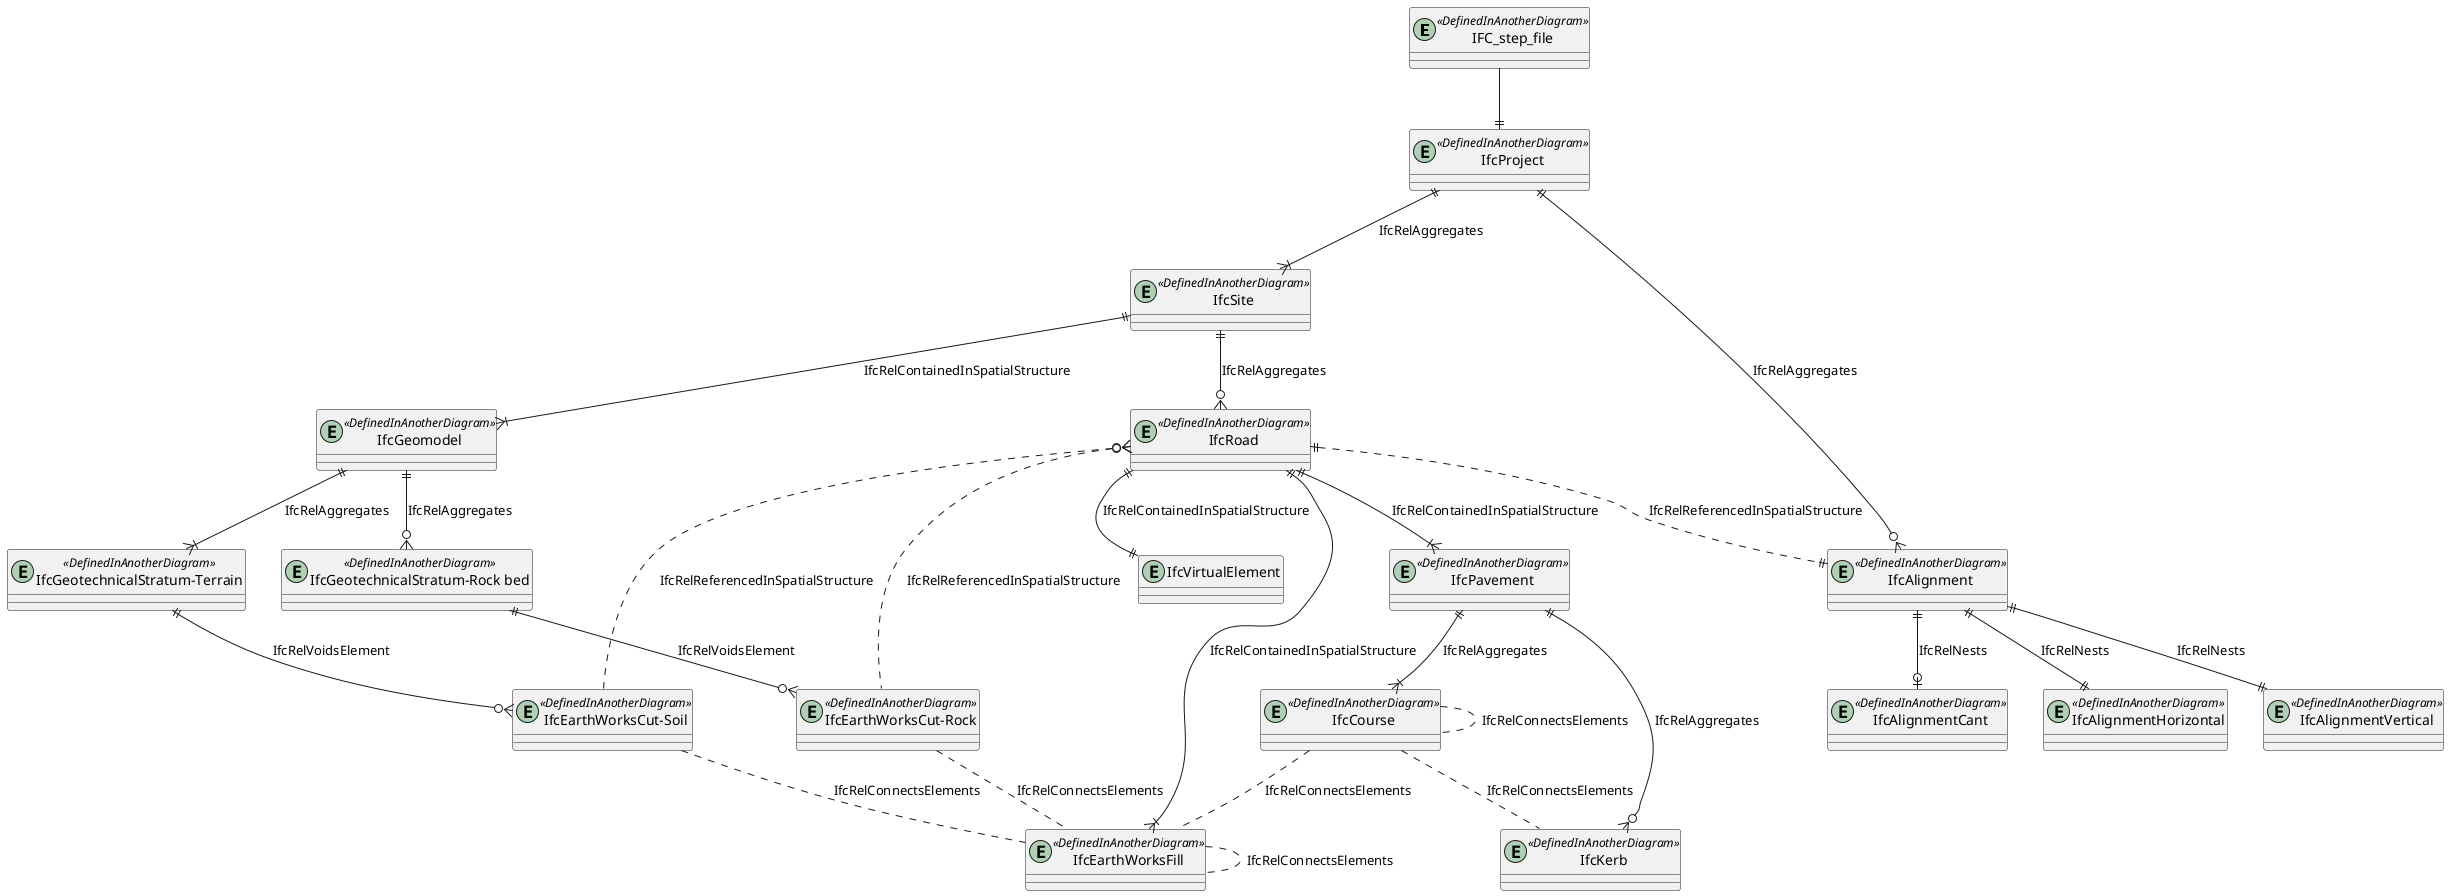 @startuml 

entity IFC_step_file <<DefinedInAnotherDiagram>>

entity IfcProject <<DefinedInAnotherDiagram>>
IFC_step_file--||IfcProject

entity IfcSite <<DefinedInAnotherDiagram>>
IfcProject||--|{IfcSite : IfcRelAggregates


entity IfcRoad <<DefinedInAnotherDiagram>> 
IfcSite||--o{IfcRoad : IfcRelAggregates


entity IfcVirtualElement
IfcRoad||--||IfcVirtualElement : IfcRelContainedInSpatialStructure

entity IfcGeomodel <<DefinedInAnotherDiagram>>

IfcSite||--|{IfcGeomodel : IfcRelContainedInSpatialStructure

entity "IfcGeotechnicalStratum-Terrain" <<DefinedInAnotherDiagram>>
IfcGeomodel||--|{"IfcGeotechnicalStratum-Terrain":IfcRelAggregates
entity "IfcGeotechnicalStratum-Rock bed" <<DefinedInAnotherDiagram>>
IfcGeomodel||--o{"IfcGeotechnicalStratum-Rock bed":IfcRelAggregates


entity IfcPavement <<DefinedInAnotherDiagram>>
IfcRoad||--|{IfcPavement : IfcRelContainedInSpatialStructure

entity "IfcEarthWorksCut-Rock" <<DefinedInAnotherDiagram>>
IfcRoad}o.."IfcEarthWorksCut-Rock": IfcRelReferencedInSpatialStructure
entity "IfcEarthWorksCut-Soil" <<DefinedInAnotherDiagram>>
IfcRoad}o.."IfcEarthWorksCut-Soil": IfcRelReferencedInSpatialStructure


"IfcGeotechnicalStratum-Rock bed"||--o{"IfcEarthWorksCut-Rock" : IfcRelVoidsElement
"IfcGeotechnicalStratum-Terrain"||--o{"IfcEarthWorksCut-Soil" : IfcRelVoidsElement

entity IfcEarthWorksFill <<DefinedInAnotherDiagram>>
IfcRoad||--|{IfcEarthWorksFill : IfcRelContainedInSpatialStructure

IfcEarthWorksFill..IfcEarthWorksFill:IfcRelConnectsElements

"IfcEarthWorksCut-Rock"..IfcEarthWorksFill :IfcRelConnectsElements 
"IfcEarthWorksCut-Soil"..IfcEarthWorksFill :IfcRelConnectsElements 

entity IfcCourse <<DefinedInAnotherDiagram>>
IfcPavement||--|{IfcCourse :IfcRelAggregates

IfcCourse..IfcCourse:IfcRelConnectsElements
IfcCourse..IfcEarthWorksFill:IfcRelConnectsElements

entity IfcKerb <<DefinedInAnotherDiagram>>
IfcPavement||--o{IfcKerb :IfcRelAggregates
IfcCourse..IfcKerb:IfcRelConnectsElements


entity IfcAlignment <<DefinedInAnotherDiagram>>
IfcProject||--o{IfcAlignment : IfcRelAggregates
entity IfcAlignmentHorizontal <<DefinedInAnotherDiagram>>
IfcAlignment||--||IfcAlignmentHorizontal : IfcRelNests
entity IfcAlignmentVertical <<DefinedInAnotherDiagram>>
IfcAlignment||--||IfcAlignmentVertical : IfcRelNests
entity IfcAlignmentCant <<DefinedInAnotherDiagram>>
IfcAlignment||--o|IfcAlignmentCant : IfcRelNests

IfcRoad||..||IfcAlignment : IfcRelReferencedInSpatialStructure



@enduml

